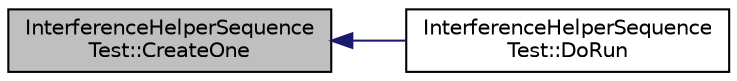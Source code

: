 digraph "InterferenceHelperSequenceTest::CreateOne"
{
  edge [fontname="Helvetica",fontsize="10",labelfontname="Helvetica",labelfontsize="10"];
  node [fontname="Helvetica",fontsize="10",shape=record];
  rankdir="LR";
  Node1 [label="InterferenceHelperSequence\lTest::CreateOne",height=0.2,width=0.4,color="black", fillcolor="grey75", style="filled", fontcolor="black"];
  Node1 -> Node2 [dir="back",color="midnightblue",fontsize="10",style="solid"];
  Node2 [label="InterferenceHelperSequence\lTest::DoRun",height=0.2,width=0.4,color="black", fillcolor="white", style="filled",URL="$de/dcf/classInterferenceHelperSequenceTest.html#a22be6f3a29ef1f34b740d8b5689f2160",tooltip="Implementation to actually run this TestCase. "];
}
